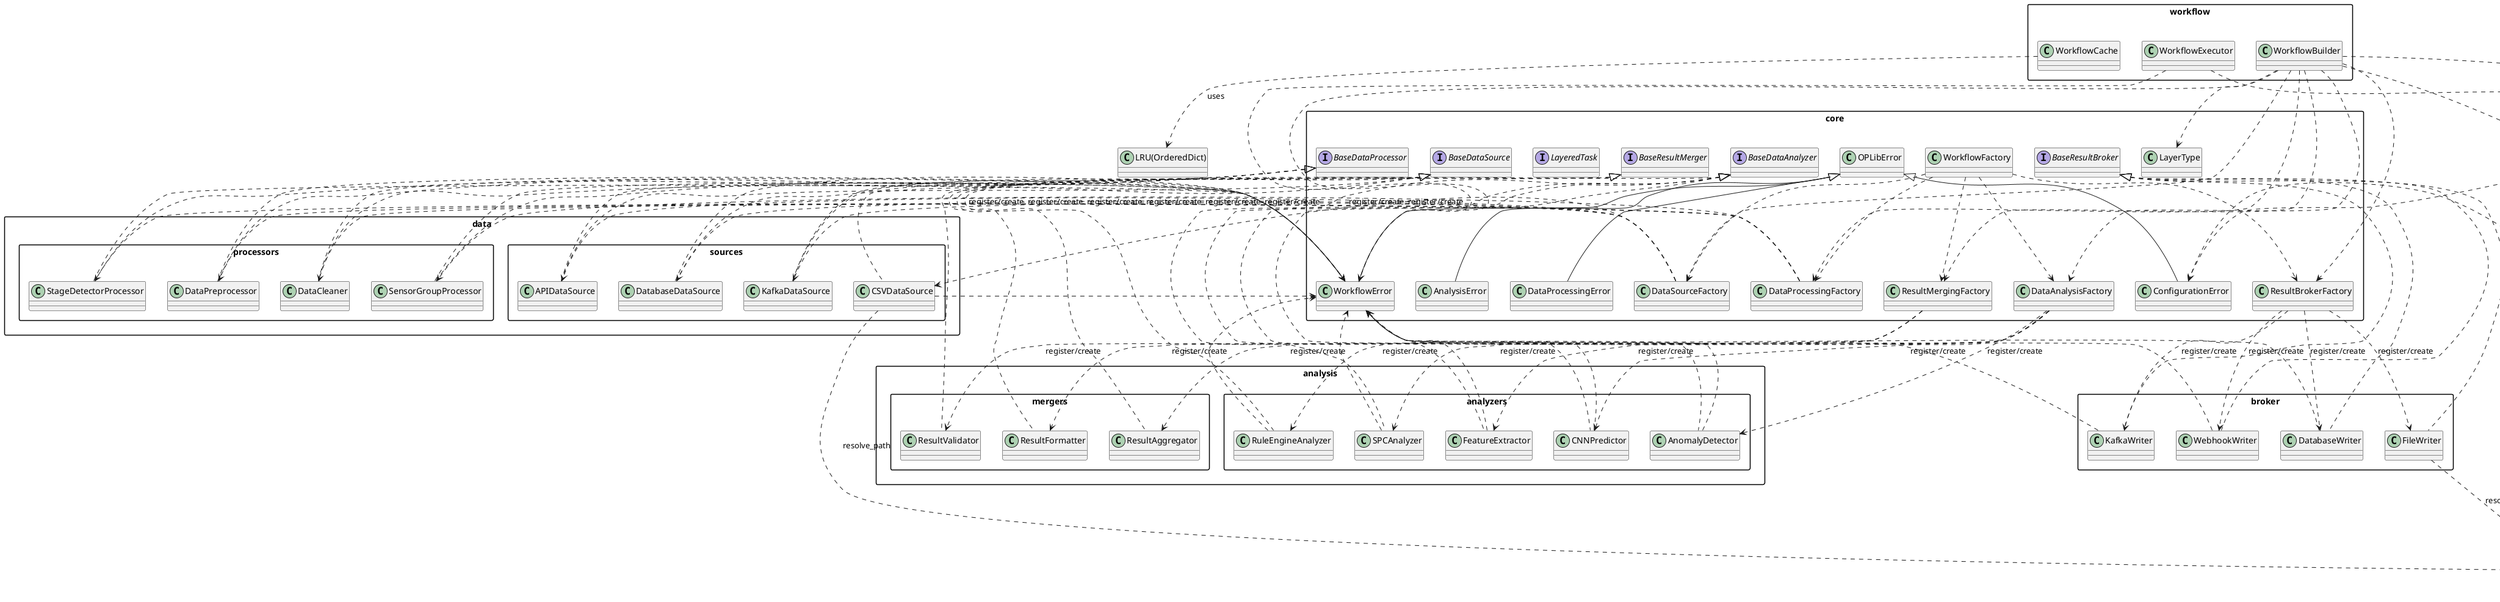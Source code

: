 @startuml
skinparam classAttributeIconSize 0
skinparam packageStyle rectangle

package "core" {
  class LayerType
  interface BaseDataSource
  interface BaseDataProcessor
  interface BaseDataAnalyzer
  interface BaseResultMerger
  interface BaseResultBroker
  interface LayeredTask

  class DataSourceFactory
  class DataProcessingFactory
  class DataAnalysisFactory
  class ResultMergingFactory
  class ResultBrokerFactory
  class WorkflowFactory

  class OPLibError
  class ConfigurationError
  class DataProcessingError
  class AnalysisError
  class WorkflowError

  OPLibError <|-- ConfigurationError
  OPLibError <|-- DataProcessingError
  OPLibError <|-- AnalysisError
  OPLibError <|-- WorkflowError
}

package "data.sources" {
  class CSVDataSource
  class APIDataSource
  class DatabaseDataSource
  class KafkaDataSource

  BaseDataSource <|.. CSVDataSource
  BaseDataSource <|.. APIDataSource
  BaseDataSource <|.. DatabaseDataSource
  BaseDataSource <|.. KafkaDataSource
}

package "data.processors" {
  class SensorGroupProcessor
  class StageDetectorProcessor
  class DataPreprocessor
  class DataCleaner

  BaseDataProcessor <|.. SensorGroupProcessor
  BaseDataProcessor <|.. StageDetectorProcessor
  BaseDataProcessor <|.. DataPreprocessor
  BaseDataProcessor <|.. DataCleaner
}

package "analysis.analyzers" {
  class RuleEngineAnalyzer
  class SPCAnalyzer
  class FeatureExtractor
  class CNNPredictor
  class AnomalyDetector

  BaseDataAnalyzer <|.. RuleEngineAnalyzer
  BaseDataAnalyzer <|.. SPCAnalyzer
  BaseDataAnalyzer <|.. FeatureExtractor
  BaseDataAnalyzer <|.. CNNPredictor
  BaseDataAnalyzer <|.. AnomalyDetector
}

package "analysis.mergers" {
  class ResultAggregator
  class ResultValidator
  class ResultFormatter

  BaseResultMerger <|.. ResultAggregator
  BaseResultMerger <|.. ResultValidator
  BaseResultMerger <|.. ResultFormatter
}

package "broker" {
  class FileWriter
  class WebhookWriter
  class KafkaWriter
  class DatabaseWriter

  BaseResultBroker <|.. FileWriter
  BaseResultBroker <|.. WebhookWriter
  BaseResultBroker <|.. KafkaWriter
  BaseResultBroker <|.. DatabaseWriter
}

package "config" {
  class ConfigLoader
  class ConfigManager
}

package "workflow" {
  class WorkflowBuilder
  class WorkflowExecutor
  class WorkflowCache
}

package "utils" {
  class LoggingConfig <<utility>>
  class PathUtils <<utility>>
}

' 工厂到实现（注册/创建）关系
DataSourceFactory ..> CSVDataSource : register/create
DataSourceFactory ..> APIDataSource : register/create
DataSourceFactory ..> DatabaseDataSource : register/create
DataSourceFactory ..> KafkaDataSource : register/create

DataProcessingFactory ..> SensorGroupProcessor : register/create
DataProcessingFactory ..> StageDetectorProcessor : register/create
DataProcessingFactory ..> DataPreprocessor : register/create
DataProcessingFactory ..> DataCleaner : register/create

DataAnalysisFactory ..> RuleEngineAnalyzer : register/create
DataAnalysisFactory ..> SPCAnalyzer : register/create
DataAnalysisFactory ..> FeatureExtractor : register/create
DataAnalysisFactory ..> CNNPredictor : register/create
DataAnalysisFactory ..> AnomalyDetector : register/create

ResultMergingFactory ..> ResultAggregator : register/create
ResultMergingFactory ..> ResultValidator : register/create
ResultMergingFactory ..> ResultFormatter : register/create

ResultBrokerFactory ..> FileWriter : register/create
ResultBrokerFactory ..> WebhookWriter : register/create
ResultBrokerFactory ..> KafkaWriter : register/create
ResultBrokerFactory ..> DatabaseWriter : register/create

' WorkflowFactory 根据层类型分发
WorkflowFactory ..> DataSourceFactory
WorkflowFactory ..> DataProcessingFactory
WorkflowFactory ..> DataAnalysisFactory
WorkflowFactory ..> ResultMergingFactory
WorkflowFactory ..> ResultBrokerFactory

' WorkflowBuilder 使用
WorkflowBuilder ..> ConfigManager
WorkflowBuilder ..> DataSourceFactory
WorkflowBuilder ..> DataProcessingFactory
WorkflowBuilder ..> DataAnalysisFactory
WorkflowBuilder ..> ResultMergingFactory
WorkflowBuilder ..> ResultBrokerFactory
WorkflowBuilder ..> LayerType
WorkflowBuilder ..> WorkflowError
WorkflowBuilder ..> LoggingConfig : get_logger

' 执行与缓存
WorkflowExecutor ..> WorkflowError
WorkflowExecutor ..> LoggingConfig : get_logger
WorkflowCache ..> "LRU(OrderedDict)" : uses

' 结果输出依赖工具
FileWriter ..> PathUtils : resolve_path
WebhookWriter ..> WorkflowError
KafkaWriter ..> WorkflowError
DatabaseWriter ..> WorkflowError

' 配置加载/解析依赖
ConfigManager ..> ConfigLoader
ConfigManager ..> ConfigurationError
ConfigManager ..> LoggingConfig : get_logger
ConfigLoader ..> ConfigurationError

' 数据源/处理器/分析器对异常依赖
CSVDataSource ..> WorkflowError
CSVDataSource ..> PathUtils : resolve_path
APIDataSource ..> WorkflowError
DatabaseDataSource ..> WorkflowError
KafkaDataSource ..> WorkflowError

SensorGroupProcessor ..> WorkflowError
StageDetectorProcessor ..> WorkflowError
DataPreprocessor ..> WorkflowError
DataCleaner ..> WorkflowError

RuleEngineAnalyzer ..> WorkflowError
SPCAnalyzer ..> WorkflowError
FeatureExtractor ..> WorkflowError
CNNPredictor ..> WorkflowError
AnomalyDetector ..> WorkflowError

@enduml